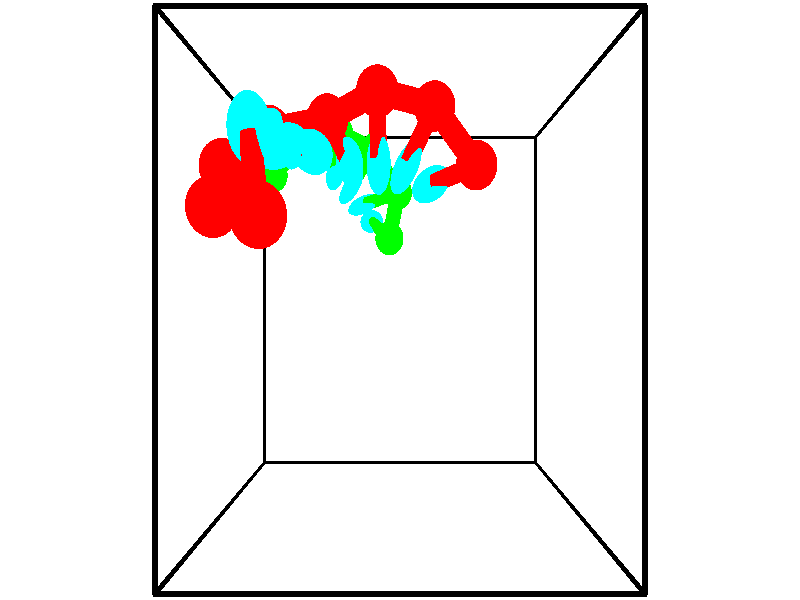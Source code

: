 // switches for output
#declare DRAW_BASES = 1; // possible values are 0, 1; only relevant for DNA ribbons
#declare DRAW_BASES_TYPE = 3; // possible values are 1, 2, 3; only relevant for DNA ribbons
#declare DRAW_FOG = 0; // set to 1 to enable fog

#include "colors.inc"

#include "transforms.inc"
background { rgb <1, 1, 1>}

#default {
   normal{
       ripples 0.25
       frequency 0.20
       turbulence 0.2
       lambda 5
   }
	finish {
		phong 0.1
		phong_size 40.
	}
}

// original window dimensions: 1024x640


// camera settings

camera {
	sky <-0, 1, 0>
	up <-0, 1, 0>
	right 1.6 * <1, 0, 0>
	location <2.5, 2.5, 11.1562>
	look_at <2.5, 2.5, 2.5>
	direction <0, 0, -8.6562>
	angle 67.0682
}


# declare cpy_camera_pos = <2.5, 2.5, 11.1562>;
# if (DRAW_FOG = 1)
fog {
	fog_type 2
	up vnormalize(cpy_camera_pos)
	color rgbt<1,1,1,0.3>
	distance 1e-5
	fog_alt 3e-3
	fog_offset 4
}
# end


// LIGHTS

# declare lum = 6;
global_settings {
	ambient_light rgb lum * <0.05, 0.05, 0.05>
	max_trace_level 15
}# declare cpy_direct_light_amount = 0.25;
light_source
{	1000 * <-1, -1, 1>,
	rgb lum * cpy_direct_light_amount
	parallel
}

light_source
{	1000 * <1, 1, -1>,
	rgb lum * cpy_direct_light_amount
	parallel
}

// strand 0

// nucleotide -1

// particle -1
sphere {
	<3.423669, 3.855368, 3.867131> 0.250000
	pigment { color rgbt <1,0,0,0> }
	no_shadow
}
cylinder {
	<3.120483, 3.786369, 3.615501>,  <2.938572, 3.744970, 3.464523>, 0.100000
	pigment { color rgbt <1,0,0,0> }
	no_shadow
}
cylinder {
	<3.120483, 3.786369, 3.615501>,  <3.423669, 3.855368, 3.867131>, 0.100000
	pigment { color rgbt <1,0,0,0> }
	no_shadow
}

// particle -1
sphere {
	<3.120483, 3.786369, 3.615501> 0.100000
	pigment { color rgbt <1,0,0,0> }
	no_shadow
}
sphere {
	0, 1
	scale<0.080000,0.200000,0.300000>
	matrix <-0.651871, 0.165496, 0.740051,
		-0.023547, 0.971008, -0.237885,
		-0.757964, -0.172496, -0.629075,
		2.893094, 3.734621, 3.426779>
	pigment { color rgbt <0,1,1,0> }
	no_shadow
}
cylinder {
	<2.917167, 4.449585, 3.869034>,  <3.423669, 3.855368, 3.867131>, 0.130000
	pigment { color rgbt <1,0,0,0> }
	no_shadow
}

// nucleotide -1

// particle -1
sphere {
	<2.917167, 4.449585, 3.869034> 0.250000
	pigment { color rgbt <1,0,0,0> }
	no_shadow
}
cylinder {
	<2.719528, 4.107796, 3.804855>,  <2.600945, 3.902722, 3.766348>, 0.100000
	pigment { color rgbt <1,0,0,0> }
	no_shadow
}
cylinder {
	<2.719528, 4.107796, 3.804855>,  <2.917167, 4.449585, 3.869034>, 0.100000
	pigment { color rgbt <1,0,0,0> }
	no_shadow
}

// particle -1
sphere {
	<2.719528, 4.107796, 3.804855> 0.100000
	pigment { color rgbt <1,0,0,0> }
	no_shadow
}
sphere {
	0, 1
	scale<0.080000,0.200000,0.300000>
	matrix <-0.685858, 0.269675, 0.675925,
		-0.534291, 0.444016, -0.719293,
		-0.494097, -0.854473, -0.160447,
		2.571299, 3.851454, 3.756721>
	pigment { color rgbt <0,1,1,0> }
	no_shadow
}
cylinder {
	<2.235289, 4.534333, 4.097000>,  <2.917167, 4.449585, 3.869034>, 0.130000
	pigment { color rgbt <1,0,0,0> }
	no_shadow
}

// nucleotide -1

// particle -1
sphere {
	<2.235289, 4.534333, 4.097000> 0.250000
	pigment { color rgbt <1,0,0,0> }
	no_shadow
}
cylinder {
	<2.240570, 4.137825, 4.044525>,  <2.243739, 3.899920, 4.013040>, 0.100000
	pigment { color rgbt <1,0,0,0> }
	no_shadow
}
cylinder {
	<2.240570, 4.137825, 4.044525>,  <2.235289, 4.534333, 4.097000>, 0.100000
	pigment { color rgbt <1,0,0,0> }
	no_shadow
}

// particle -1
sphere {
	<2.240570, 4.137825, 4.044525> 0.100000
	pigment { color rgbt <1,0,0,0> }
	no_shadow
}
sphere {
	0, 1
	scale<0.080000,0.200000,0.300000>
	matrix <-0.742862, -0.097545, 0.662300,
		-0.669315, 0.088710, -0.737664,
		0.013203, -0.991270, -0.131188,
		2.244531, 3.840444, 4.005169>
	pigment { color rgbt <0,1,1,0> }
	no_shadow
}
cylinder {
	<1.621317, 4.331657, 3.827405>,  <2.235289, 4.534333, 4.097000>, 0.130000
	pigment { color rgbt <1,0,0,0> }
	no_shadow
}

// nucleotide -1

// particle -1
sphere {
	<1.621317, 4.331657, 3.827405> 0.250000
	pigment { color rgbt <1,0,0,0> }
	no_shadow
}
cylinder {
	<1.790337, 4.040634, 4.043594>,  <1.891748, 3.866020, 4.173308>, 0.100000
	pigment { color rgbt <1,0,0,0> }
	no_shadow
}
cylinder {
	<1.790337, 4.040634, 4.043594>,  <1.621317, 4.331657, 3.827405>, 0.100000
	pigment { color rgbt <1,0,0,0> }
	no_shadow
}

// particle -1
sphere {
	<1.790337, 4.040634, 4.043594> 0.100000
	pigment { color rgbt <1,0,0,0> }
	no_shadow
}
sphere {
	0, 1
	scale<0.080000,0.200000,0.300000>
	matrix <-0.759210, 0.041568, 0.649517,
		-0.495027, -0.684786, -0.534805,
		0.422549, -0.727558, 0.540474,
		1.917101, 3.822367, 4.205737>
	pigment { color rgbt <0,1,1,0> }
	no_shadow
}
cylinder {
	<0.990155, 4.117054, 4.205863>,  <1.621317, 4.331657, 3.827405>, 0.130000
	pigment { color rgbt <1,0,0,0> }
	no_shadow
}

// nucleotide -1

// particle -1
sphere {
	<0.990155, 4.117054, 4.205863> 0.250000
	pigment { color rgbt <1,0,0,0> }
	no_shadow
}
cylinder {
	<1.301102, 3.965363, 4.406616>,  <1.487670, 3.874348, 4.527068>, 0.100000
	pigment { color rgbt <1,0,0,0> }
	no_shadow
}
cylinder {
	<1.301102, 3.965363, 4.406616>,  <0.990155, 4.117054, 4.205863>, 0.100000
	pigment { color rgbt <1,0,0,0> }
	no_shadow
}

// particle -1
sphere {
	<1.301102, 3.965363, 4.406616> 0.100000
	pigment { color rgbt <1,0,0,0> }
	no_shadow
}
sphere {
	0, 1
	scale<0.080000,0.200000,0.300000>
	matrix <-0.541725, 0.001949, 0.840554,
		-0.319740, -0.925301, -0.203922,
		0.777367, -0.379229, 0.501882,
		1.534312, 3.851594, 4.557181>
	pigment { color rgbt <0,1,1,0> }
	no_shadow
}
cylinder {
	<0.620064, 3.682080, 4.731886>,  <0.990155, 4.117054, 4.205863>, 0.130000
	pigment { color rgbt <1,0,0,0> }
	no_shadow
}

// nucleotide -1

// particle -1
sphere {
	<0.620064, 3.682080, 4.731886> 0.250000
	pigment { color rgbt <1,0,0,0> }
	no_shadow
}
cylinder {
	<0.991516, 3.759567, 4.858452>,  <1.214388, 3.806060, 4.934391>, 0.100000
	pigment { color rgbt <1,0,0,0> }
	no_shadow
}
cylinder {
	<0.991516, 3.759567, 4.858452>,  <0.620064, 3.682080, 4.731886>, 0.100000
	pigment { color rgbt <1,0,0,0> }
	no_shadow
}

// particle -1
sphere {
	<0.991516, 3.759567, 4.858452> 0.100000
	pigment { color rgbt <1,0,0,0> }
	no_shadow
}
sphere {
	0, 1
	scale<0.080000,0.200000,0.300000>
	matrix <-0.344296, 0.132253, 0.929499,
		0.138271, -0.972090, 0.189530,
		0.928623, 0.193777, 0.316400,
		1.270105, 3.817683, 4.953376>
	pigment { color rgbt <0,1,1,0> }
	no_shadow
}
cylinder {
	<0.690780, 3.249236, 5.332654>,  <0.620064, 3.682080, 4.731886>, 0.130000
	pigment { color rgbt <1,0,0,0> }
	no_shadow
}

// nucleotide -1

// particle -1
sphere {
	<0.690780, 3.249236, 5.332654> 0.250000
	pigment { color rgbt <1,0,0,0> }
	no_shadow
}
cylinder {
	<0.946312, 3.556892, 5.339790>,  <1.099631, 3.741486, 5.344072>, 0.100000
	pigment { color rgbt <1,0,0,0> }
	no_shadow
}
cylinder {
	<0.946312, 3.556892, 5.339790>,  <0.690780, 3.249236, 5.332654>, 0.100000
	pigment { color rgbt <1,0,0,0> }
	no_shadow
}

// particle -1
sphere {
	<0.946312, 3.556892, 5.339790> 0.100000
	pigment { color rgbt <1,0,0,0> }
	no_shadow
}
sphere {
	0, 1
	scale<0.080000,0.200000,0.300000>
	matrix <-0.284225, 0.214395, 0.934479,
		0.714921, -0.602044, 0.355571,
		0.638831, 0.769141, 0.017840,
		1.137961, 3.787635, 5.345142>
	pigment { color rgbt <0,1,1,0> }
	no_shadow
}
cylinder {
	<1.253571, 3.123986, 5.851883>,  <0.690780, 3.249236, 5.332654>, 0.130000
	pigment { color rgbt <1,0,0,0> }
	no_shadow
}

// nucleotide -1

// particle -1
sphere {
	<1.253571, 3.123986, 5.851883> 0.250000
	pigment { color rgbt <1,0,0,0> }
	no_shadow
}
cylinder {
	<1.187469, 3.510689, 5.773834>,  <1.147808, 3.742710, 5.727005>, 0.100000
	pigment { color rgbt <1,0,0,0> }
	no_shadow
}
cylinder {
	<1.187469, 3.510689, 5.773834>,  <1.253571, 3.123986, 5.851883>, 0.100000
	pigment { color rgbt <1,0,0,0> }
	no_shadow
}

// particle -1
sphere {
	<1.187469, 3.510689, 5.773834> 0.100000
	pigment { color rgbt <1,0,0,0> }
	no_shadow
}
sphere {
	0, 1
	scale<0.080000,0.200000,0.300000>
	matrix <-0.007647, 0.196580, 0.980458,
		0.986221, 0.163517, -0.025093,
		-0.165254, 0.966757, -0.195122,
		1.137893, 3.800716, 5.715298>
	pigment { color rgbt <0,1,1,0> }
	no_shadow
}
// strand 1

// nucleotide -1

// particle -1
sphere {
	<0.431769, 3.950190, 2.100122> 0.250000
	pigment { color rgbt <0,1,0,0> }
	no_shadow
}
cylinder {
	<0.420509, 4.333565, 1.986557>,  <0.413754, 4.563590, 1.918418>, 0.100000
	pigment { color rgbt <0,1,0,0> }
	no_shadow
}
cylinder {
	<0.420509, 4.333565, 1.986557>,  <0.431769, 3.950190, 2.100122>, 0.100000
	pigment { color rgbt <0,1,0,0> }
	no_shadow
}

// particle -1
sphere {
	<0.420509, 4.333565, 1.986557> 0.100000
	pigment { color rgbt <0,1,0,0> }
	no_shadow
}
sphere {
	0, 1
	scale<0.080000,0.200000,0.300000>
	matrix <0.502709, -0.231921, -0.832764,
		-0.863997, -0.166167, -0.475287,
		-0.028149, 0.958437, -0.283912,
		0.412065, 4.621096, 1.901383>
	pigment { color rgbt <0,1,1,0> }
	no_shadow
}
cylinder {
	<0.240565, 3.939925, 1.357377>,  <0.431769, 3.950190, 2.100122>, 0.130000
	pigment { color rgbt <0,1,0,0> }
	no_shadow
}

// nucleotide -1

// particle -1
sphere {
	<0.240565, 3.939925, 1.357377> 0.250000
	pigment { color rgbt <0,1,0,0> }
	no_shadow
}
cylinder {
	<0.403736, 4.296844, 1.434731>,  <0.501639, 4.510996, 1.481143>, 0.100000
	pigment { color rgbt <0,1,0,0> }
	no_shadow
}
cylinder {
	<0.403736, 4.296844, 1.434731>,  <0.240565, 3.939925, 1.357377>, 0.100000
	pigment { color rgbt <0,1,0,0> }
	no_shadow
}

// particle -1
sphere {
	<0.403736, 4.296844, 1.434731> 0.100000
	pigment { color rgbt <0,1,0,0> }
	no_shadow
}
sphere {
	0, 1
	scale<0.080000,0.200000,0.300000>
	matrix <0.635729, -0.125567, -0.761630,
		-0.655320, 0.433630, -0.618483,
		0.407927, 0.892299, 0.193384,
		0.526114, 4.564534, 1.492746>
	pigment { color rgbt <0,1,1,0> }
	no_shadow
}
cylinder {
	<0.304392, 4.300640, 0.727361>,  <0.240565, 3.939925, 1.357377>, 0.130000
	pigment { color rgbt <0,1,0,0> }
	no_shadow
}

// nucleotide -1

// particle -1
sphere {
	<0.304392, 4.300640, 0.727361> 0.250000
	pigment { color rgbt <0,1,0,0> }
	no_shadow
}
cylinder {
	<0.581482, 4.424255, 0.988014>,  <0.747736, 4.498425, 1.144406>, 0.100000
	pigment { color rgbt <0,1,0,0> }
	no_shadow
}
cylinder {
	<0.581482, 4.424255, 0.988014>,  <0.304392, 4.300640, 0.727361>, 0.100000
	pigment { color rgbt <0,1,0,0> }
	no_shadow
}

// particle -1
sphere {
	<0.581482, 4.424255, 0.988014> 0.100000
	pigment { color rgbt <0,1,0,0> }
	no_shadow
}
sphere {
	0, 1
	scale<0.080000,0.200000,0.300000>
	matrix <0.707522, -0.116066, -0.697095,
		-0.139797, 0.943941, -0.299053,
		0.692726, 0.309039, 0.651633,
		0.789300, 4.516967, 1.183504>
	pigment { color rgbt <0,1,1,0> }
	no_shadow
}
cylinder {
	<0.679469, 4.803092, 0.427639>,  <0.304392, 4.300640, 0.727361>, 0.130000
	pigment { color rgbt <0,1,0,0> }
	no_shadow
}

// nucleotide -1

// particle -1
sphere {
	<0.679469, 4.803092, 0.427639> 0.250000
	pigment { color rgbt <0,1,0,0> }
	no_shadow
}
cylinder {
	<0.908089, 4.614975, 0.696609>,  <1.045261, 4.502105, 0.857992>, 0.100000
	pigment { color rgbt <0,1,0,0> }
	no_shadow
}
cylinder {
	<0.908089, 4.614975, 0.696609>,  <0.679469, 4.803092, 0.427639>, 0.100000
	pigment { color rgbt <0,1,0,0> }
	no_shadow
}

// particle -1
sphere {
	<0.908089, 4.614975, 0.696609> 0.100000
	pigment { color rgbt <0,1,0,0> }
	no_shadow
}
sphere {
	0, 1
	scale<0.080000,0.200000,0.300000>
	matrix <0.659035, -0.225135, -0.717626,
		0.488880, 0.853311, 0.181263,
		0.571550, -0.470291, 0.672426,
		1.079554, 4.473887, 0.898337>
	pigment { color rgbt <0,1,1,0> }
	no_shadow
}
cylinder {
	<1.415567, 4.979632, 0.367359>,  <0.679469, 4.803092, 0.427639>, 0.130000
	pigment { color rgbt <0,1,0,0> }
	no_shadow
}

// nucleotide -1

// particle -1
sphere {
	<1.415567, 4.979632, 0.367359> 0.250000
	pigment { color rgbt <0,1,0,0> }
	no_shadow
}
cylinder {
	<1.397068, 4.618950, 0.539307>,  <1.385968, 4.402541, 0.642475>, 0.100000
	pigment { color rgbt <0,1,0,0> }
	no_shadow
}
cylinder {
	<1.397068, 4.618950, 0.539307>,  <1.415567, 4.979632, 0.367359>, 0.100000
	pigment { color rgbt <0,1,0,0> }
	no_shadow
}

// particle -1
sphere {
	<1.397068, 4.618950, 0.539307> 0.100000
	pigment { color rgbt <0,1,0,0> }
	no_shadow
}
sphere {
	0, 1
	scale<0.080000,0.200000,0.300000>
	matrix <0.527354, -0.387516, -0.756127,
		0.848386, 0.191724, 0.493440,
		-0.046248, -0.901706, 0.429870,
		1.383194, 4.348438, 0.668268>
	pigment { color rgbt <0,1,1,0> }
	no_shadow
}
cylinder {
	<2.029774, 4.736214, 0.328360>,  <1.415567, 4.979632, 0.367359>, 0.130000
	pigment { color rgbt <0,1,0,0> }
	no_shadow
}

// nucleotide -1

// particle -1
sphere {
	<2.029774, 4.736214, 0.328360> 0.250000
	pigment { color rgbt <0,1,0,0> }
	no_shadow
}
cylinder {
	<1.800392, 4.411514, 0.372566>,  <1.662763, 4.216694, 0.399090>, 0.100000
	pigment { color rgbt <0,1,0,0> }
	no_shadow
}
cylinder {
	<1.800392, 4.411514, 0.372566>,  <2.029774, 4.736214, 0.328360>, 0.100000
	pigment { color rgbt <0,1,0,0> }
	no_shadow
}

// particle -1
sphere {
	<1.800392, 4.411514, 0.372566> 0.100000
	pigment { color rgbt <0,1,0,0> }
	no_shadow
}
sphere {
	0, 1
	scale<0.080000,0.200000,0.300000>
	matrix <0.561874, -0.487881, -0.668034,
		0.596195, -0.320990, 0.735878,
		-0.573454, -0.811749, 0.110516,
		1.628356, 4.167989, 0.405721>
	pigment { color rgbt <0,1,1,0> }
	no_shadow
}
cylinder {
	<2.461392, 4.087137, 0.427809>,  <2.029774, 4.736214, 0.328360>, 0.130000
	pigment { color rgbt <0,1,0,0> }
	no_shadow
}

// nucleotide -1

// particle -1
sphere {
	<2.461392, 4.087137, 0.427809> 0.250000
	pigment { color rgbt <0,1,0,0> }
	no_shadow
}
cylinder {
	<2.098248, 4.004593, 0.281822>,  <1.880361, 3.955066, 0.194230>, 0.100000
	pigment { color rgbt <0,1,0,0> }
	no_shadow
}
cylinder {
	<2.098248, 4.004593, 0.281822>,  <2.461392, 4.087137, 0.427809>, 0.100000
	pigment { color rgbt <0,1,0,0> }
	no_shadow
}

// particle -1
sphere {
	<2.098248, 4.004593, 0.281822> 0.100000
	pigment { color rgbt <0,1,0,0> }
	no_shadow
}
sphere {
	0, 1
	scale<0.080000,0.200000,0.300000>
	matrix <0.408105, -0.634480, -0.656418,
		-0.096106, -0.744883, 0.660237,
		-0.907862, -0.206361, -0.364968,
		1.825889, 3.942685, 0.172332>
	pigment { color rgbt <0,1,1,0> }
	no_shadow
}
cylinder {
	<2.311836, 3.411257, 0.436642>,  <2.461392, 4.087137, 0.427809>, 0.130000
	pigment { color rgbt <0,1,0,0> }
	no_shadow
}

// nucleotide -1

// particle -1
sphere {
	<2.311836, 3.411257, 0.436642> 0.250000
	pigment { color rgbt <0,1,0,0> }
	no_shadow
}
cylinder {
	<2.115688, 3.588272, 0.136322>,  <1.998000, 3.694481, -0.043870>, 0.100000
	pigment { color rgbt <0,1,0,0> }
	no_shadow
}
cylinder {
	<2.115688, 3.588272, 0.136322>,  <2.311836, 3.411257, 0.436642>, 0.100000
	pigment { color rgbt <0,1,0,0> }
	no_shadow
}

// particle -1
sphere {
	<2.115688, 3.588272, 0.136322> 0.100000
	pigment { color rgbt <0,1,0,0> }
	no_shadow
}
sphere {
	0, 1
	scale<0.080000,0.200000,0.300000>
	matrix <0.433377, -0.623605, -0.650617,
		-0.756124, -0.644421, 0.114010,
		-0.490368, 0.442538, -0.750799,
		1.968578, 3.721033, -0.088918>
	pigment { color rgbt <0,1,1,0> }
	no_shadow
}
// box output
cylinder {
	<0.000000, 0.000000, 0.000000>,  <5.000000, 0.000000, 0.000000>, 0.025000
	pigment { color rgbt <0,0,0,0> }
	no_shadow
}
cylinder {
	<0.000000, 0.000000, 0.000000>,  <0.000000, 5.000000, 0.000000>, 0.025000
	pigment { color rgbt <0,0,0,0> }
	no_shadow
}
cylinder {
	<0.000000, 0.000000, 0.000000>,  <0.000000, 0.000000, 5.000000>, 0.025000
	pigment { color rgbt <0,0,0,0> }
	no_shadow
}
cylinder {
	<5.000000, 5.000000, 5.000000>,  <0.000000, 5.000000, 5.000000>, 0.025000
	pigment { color rgbt <0,0,0,0> }
	no_shadow
}
cylinder {
	<5.000000, 5.000000, 5.000000>,  <5.000000, 0.000000, 5.000000>, 0.025000
	pigment { color rgbt <0,0,0,0> }
	no_shadow
}
cylinder {
	<5.000000, 5.000000, 5.000000>,  <5.000000, 5.000000, 0.000000>, 0.025000
	pigment { color rgbt <0,0,0,0> }
	no_shadow
}
cylinder {
	<0.000000, 0.000000, 5.000000>,  <0.000000, 5.000000, 5.000000>, 0.025000
	pigment { color rgbt <0,0,0,0> }
	no_shadow
}
cylinder {
	<0.000000, 0.000000, 5.000000>,  <5.000000, 0.000000, 5.000000>, 0.025000
	pigment { color rgbt <0,0,0,0> }
	no_shadow
}
cylinder {
	<5.000000, 5.000000, 0.000000>,  <0.000000, 5.000000, 0.000000>, 0.025000
	pigment { color rgbt <0,0,0,0> }
	no_shadow
}
cylinder {
	<5.000000, 5.000000, 0.000000>,  <5.000000, 0.000000, 0.000000>, 0.025000
	pigment { color rgbt <0,0,0,0> }
	no_shadow
}
cylinder {
	<5.000000, 0.000000, 5.000000>,  <5.000000, 0.000000, 0.000000>, 0.025000
	pigment { color rgbt <0,0,0,0> }
	no_shadow
}
cylinder {
	<0.000000, 5.000000, 0.000000>,  <0.000000, 5.000000, 5.000000>, 0.025000
	pigment { color rgbt <0,0,0,0> }
	no_shadow
}
// end of box output
